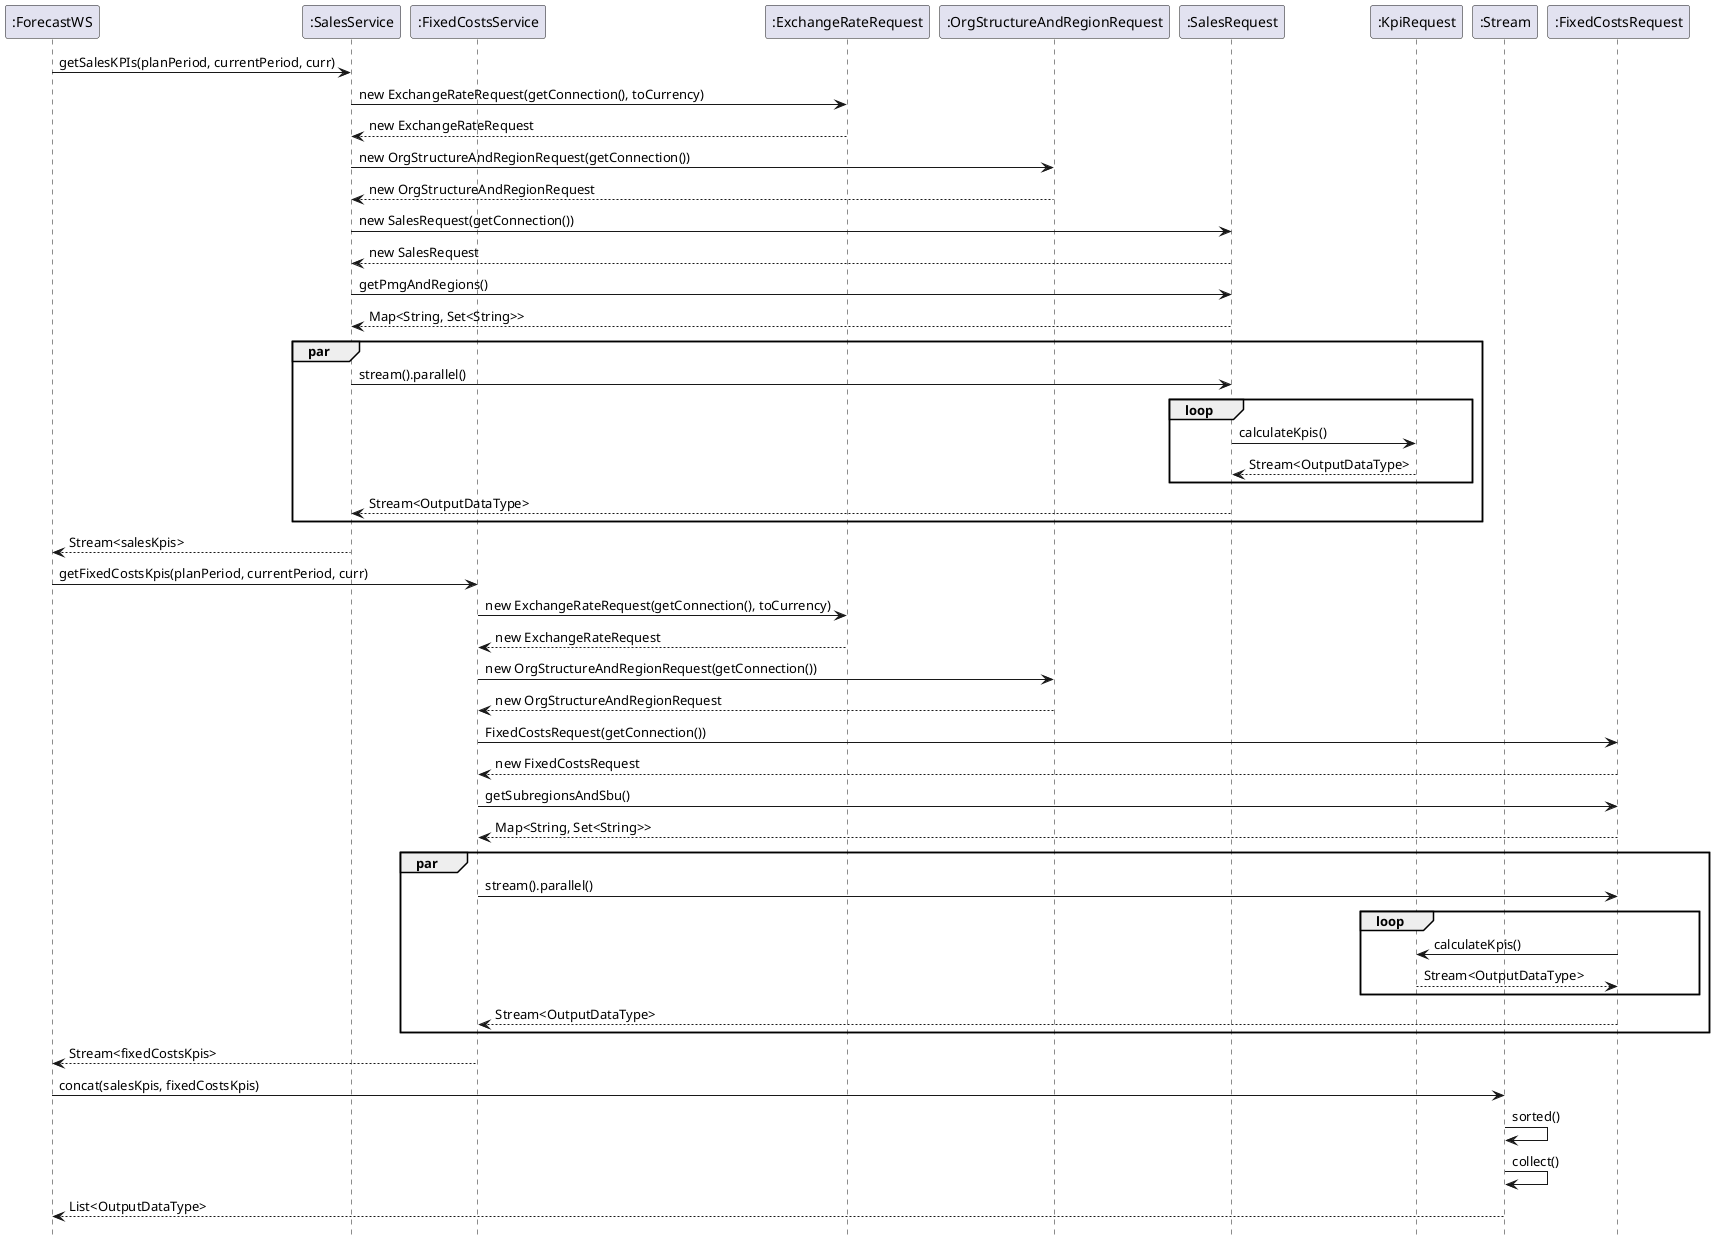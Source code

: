 @startuml

hide footbox
participant  ":ForecastWS"
participant  ":SalesService"
participant  ":FixedCostsService"
participant  ":ExchangeRateRequest"
participant  ":OrgStructureAndRegionRequest"
participant  ":SalesRequest"
participant  ":KpiRequest"
participant  ":Stream"
participant  ":FixedCostsRequest"


":ForecastWS" -> ":SalesService" : getSalesKPIs(planPeriod, currentPeriod, curr)
":SalesService" -> ":ExchangeRateRequest" : new ExchangeRateRequest(getConnection(), toCurrency)
":ExchangeRateRequest" --> ":SalesService" : new ExchangeRateRequest
":SalesService" -> ":OrgStructureAndRegionRequest" : new OrgStructureAndRegionRequest(getConnection())
":OrgStructureAndRegionRequest" --> ":SalesService" : new OrgStructureAndRegionRequest
":SalesService" -> ":SalesRequest" : new SalesRequest(getConnection())
":SalesRequest" --> ":SalesService" : new SalesRequest
":SalesService" -> ":SalesRequest" : getPmgAndRegions()
":SalesRequest" --> ":SalesService" : Map<String, Set<String>>
par
    ":SalesService" -> ":SalesRequest": stream().parallel()
    loop
        ":SalesRequest" -> ":KpiRequest" : calculateKpis()
        ":KpiRequest"  --> ":SalesRequest" : Stream<OutputDataType>
    end
    ":SalesRequest" --> ":SalesService" : Stream<OutputDataType>
end
":SalesService" --> ":ForecastWS" : Stream<salesKpis>



":ForecastWS" -> ":FixedCostsService" : getFixedCostsKpis(planPeriod, currentPeriod, curr)
":FixedCostsService" -> ":ExchangeRateRequest" : new ExchangeRateRequest(getConnection(), toCurrency)
":ExchangeRateRequest" --> ":FixedCostsService" : new ExchangeRateRequest
":FixedCostsService" ->  ":OrgStructureAndRegionRequest" : new OrgStructureAndRegionRequest(getConnection())
":OrgStructureAndRegionRequest" --> ":FixedCostsService" : new OrgStructureAndRegionRequest
":FixedCostsService" -> ":FixedCostsRequest" : FixedCostsRequest(getConnection())
":FixedCostsRequest" --> ":FixedCostsService" : new FixedCostsRequest
":FixedCostsService" -> ":FixedCostsRequest" : getSubregionsAndSbu()
":FixedCostsRequest" --> ":FixedCostsService" : Map<String, Set<String>>
par
    ":FixedCostsService" -> ":FixedCostsRequest": stream().parallel()
    loop
        ":FixedCostsRequest" -> ":KpiRequest" : calculateKpis()
        ":KpiRequest"  --> ":FixedCostsRequest" : Stream<OutputDataType>
    end
    ":FixedCostsRequest" --> ":FixedCostsService" : Stream<OutputDataType>
end
":FixedCostsService" --> ":ForecastWS" : Stream<fixedCostsKpis>


":ForecastWS" -> ":Stream" : concat(salesKpis, fixedCostsKpis)
":Stream" -> ":Stream" : sorted()
":Stream" -> ":Stream" : collect()
":Stream" --> ":ForecastWS" : List<OutputDataType>







@enduml